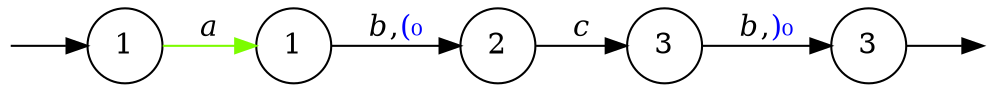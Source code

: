digraph {
	node [shape=circle];
	Q0 [style=invisible, height=0, width=0, fixedsize=true];
	Q1 [style=invisible, height=0, width=0, fixedsize=true];
	graph [rankdir="LR"];
	0 [label=1];
	1 [label=1];
	2 [label=2];
	3 [label=3];
	4 [label=3];

	Q0 -> 0;
	4 -> Q1;
	0 -> 1  [label=<<i>a</i>>, color=lawngreen ];
	2 -> 3  [label=<<i>c</i>> ];
	1 -> 2  [label=<<i>b</i>,<FONT COLOR="blue">(₀</FONT>> ];
	3 -> 4  [label=<<i>b</i>,<FONT COLOR="blue">)₀</FONT>> ];
}
